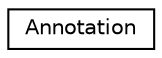 digraph "Graphical Class Hierarchy"
{
 // LATEX_PDF_SIZE
  edge [fontname="Helvetica",fontsize="10",labelfontname="Helvetica",labelfontsize="10"];
  node [fontname="Helvetica",fontsize="10",shape=record];
  rankdir="LR";
  Node0 [label="Annotation",height=0.2,width=0.4,color="black", fillcolor="white", style="filled",URL="$structoperations__research_1_1fz_1_1_annotation.html",tooltip=" "];
}
